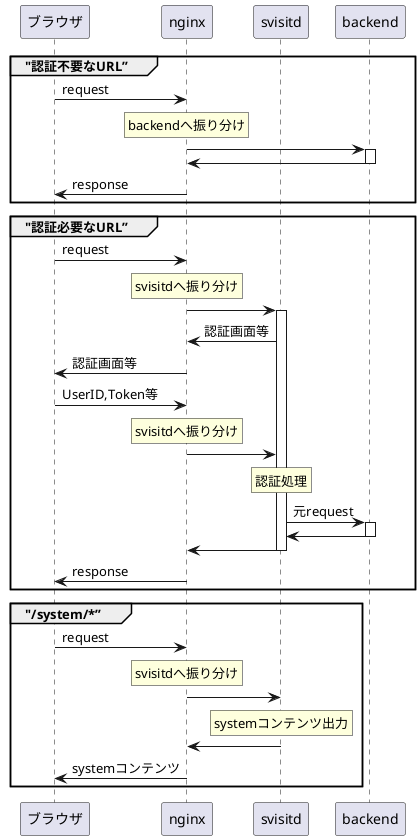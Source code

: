 @startuml
participant ”ブラウザ” as browser order 10
participant nginx order 20
participant svisitd order 30
participant backend order 40
group "認証不要なURL”
  browser -> nginx: request
  rnote over nginx
    backendへ振り分け
  endrnote
  nginx -> backend: 
  activate backend
  backend -> nginx
  deactivate backend
  nginx -> browser:response
end
group "認証必要なURL”
  browser -> nginx: request
  rnote over nginx
    svisitdへ振り分け
  endrnote
  nginx -> svisitd: 
  activate svisitd 
  svisitd -> nginx:認証画面等
  nginx -> browser:認証画面等
  browser -> nginx:UserID,Token等
  rnote over nginx
    svisitdへ振り分け
  endrnote
  nginx -> svisitd
  rnote over svisitd
    認証処理
  endrnote
  svisitd -> backend:元request
  activate backend
  backend -> svisitd
  deactivate backend
  svisitd -> nginx
  deactivate svisitd
  nginx -> browser:response
end
group "/system/*”
  browser -> nginx: request
  rnote over nginx
    svisitdへ振り分け
  endrnote
  nginx -> svisitd: 
  rnote over svisitd
    systemコンテンツ出力
  endrnote
  svisitd -> nginx
  nginx -> browser:systemコンテンツ
end
@enduml
